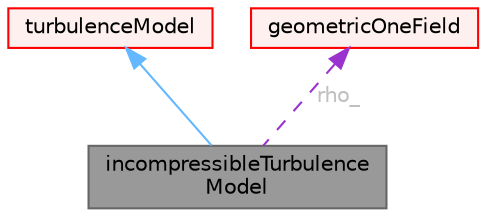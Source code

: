 digraph "incompressibleTurbulenceModel"
{
 // LATEX_PDF_SIZE
  bgcolor="transparent";
  edge [fontname=Helvetica,fontsize=10,labelfontname=Helvetica,labelfontsize=10];
  node [fontname=Helvetica,fontsize=10,shape=box,height=0.2,width=0.4];
  Node1 [id="Node000001",label="incompressibleTurbulence\lModel",height=0.2,width=0.4,color="gray40", fillcolor="grey60", style="filled", fontcolor="black",tooltip="Abstract base class for turbulence models (RAS, LES and laminar)."];
  Node2 -> Node1 [id="edge1_Node000001_Node000002",dir="back",color="steelblue1",style="solid",tooltip=" "];
  Node2 [id="Node000002",label="turbulenceModel",height=0.2,width=0.4,color="red", fillcolor="#FFF0F0", style="filled",URL="$classFoam_1_1turbulenceModel.html",tooltip="Abstract base class for turbulence models (RAS, LES and laminar)."];
  Node74 -> Node1 [id="edge2_Node000001_Node000074",dir="back",color="darkorchid3",style="dashed",tooltip=" ",label=" rho_",fontcolor="grey" ];
  Node74 [id="Node000074",label="geometricOneField",height=0.2,width=0.4,color="red", fillcolor="#FFF0F0", style="filled",URL="$classFoam_1_1geometricOneField.html",tooltip="A class representing the concept of a GeometricField of 1 used to avoid unnecessary manipulations for..."];
}
